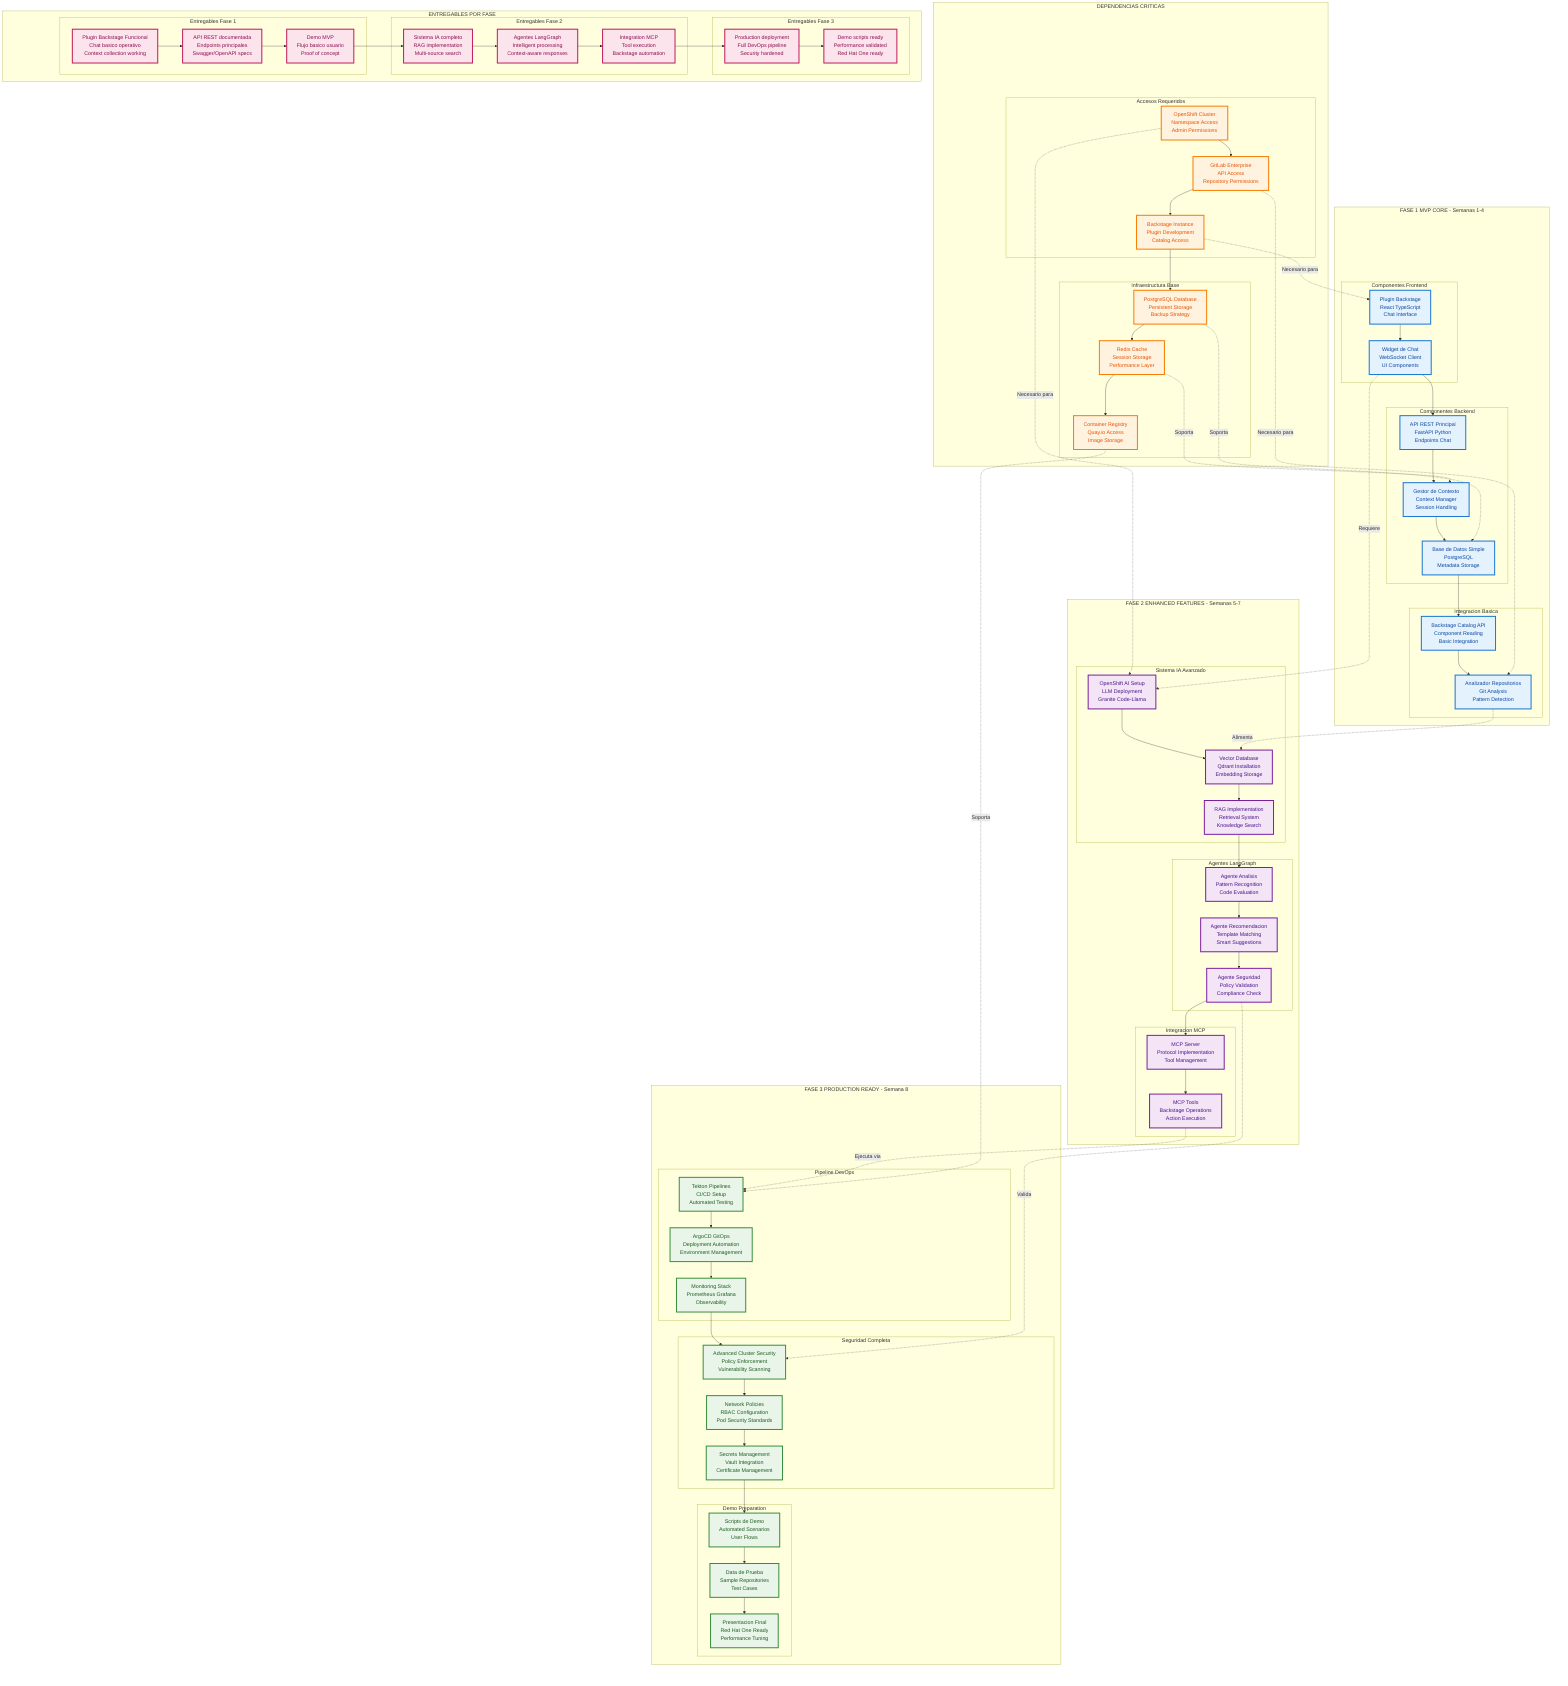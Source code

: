 graph TD
    subgraph "FASE 1 MVP CORE - Semanas 1-4"
        space1[ ]
        
        subgraph "Componentes Frontend"
            F1["Plugin Backstage<br/>React TypeScript<br/>Chat Interface"]
            F2["Widget de Chat<br/>WebSocket Client<br/>UI Components"]
        end
        
        subgraph "Componentes Backend"
            B1["API REST Principal<br/>FastAPI Python<br/>Endpoints Chat"]
            B2["Gestor de Contexto<br/>Context Manager<br/>Session Handling"]
            B3["Base de Datos Simple<br/>PostgreSQL<br/>Metadata Storage"]
        end
        
        subgraph "Integracion Basica"
            I1["Backstage Catalog API<br/>Component Reading<br/>Basic Integration"]
            I2["Analizador Repositorios<br/>Git Analysis<br/>Pattern Detection"]
        end
        
        space1 ~~~ F1
        F1 --> F2
        F2 --> B1
        B1 --> B2
        B2 --> B3
        B3 --> I1
        I1 --> I2
    end
    
    subgraph "FASE 2 ENHANCED FEATURES - Semanas 5-7"
        space2[ ]
        
        subgraph "Sistema IA Avanzado"
            AI1["OpenShift AI Setup<br/>LLM Deployment<br/>Granite Code-Llama"]
            AI2["Vector Database<br/>Qdrant Installation<br/>Embedding Storage"]
            AI3["RAG Implementation<br/>Retrieval System<br/>Knowledge Search"]
        end
        
        subgraph "Agentes LangGraph"
            AG1["Agente Analisis<br/>Pattern Recognition<br/>Code Evaluation"]
            AG2["Agente Recomendacion<br/>Template Matching<br/>Smart Suggestions"]
            AG3["Agente Seguridad<br/>Policy Validation<br/>Compliance Check"]
        end
        
        subgraph "Integracion MCP"
            MCP1["MCP Server<br/>Protocol Implementation<br/>Tool Management"]
            MCP2["MCP Tools<br/>Backstage Operations<br/>Action Execution"]
        end
        
        space2 ~~~ AI1
        AI1 --> AI2
        AI2 --> AI3
        AI3 --> AG1
        AG1 --> AG2
        AG2 --> AG3
        AG3 --> MCP1
        MCP1 --> MCP2
    end
    
    subgraph "FASE 3 PRODUCTION READY - Semana 8"
        space3[ ]
        
        subgraph "Pipeline DevOps"
            DO1["Tekton Pipelines<br/>CI/CD Setup<br/>Automated Testing"]
            DO2["ArgoCD GitOps<br/>Deployment Automation<br/>Environment Management"]
            DO3["Monitoring Stack<br/>Prometheus Grafana<br/>Observability"]
        end
        
        subgraph "Seguridad Completa"
            SEC1["Advanced Cluster Security<br/>Policy Enforcement<br/>Vulnerability Scanning"]
            SEC2["Network Policies<br/>RBAC Configuration<br/>Pod Security Standards"]
            SEC3["Secrets Management<br/>Vault Integration<br/>Certificate Management"]
        end
        
        subgraph "Demo Preparation"
            DEMO1["Scripts de Demo<br/>Automated Scenarios<br/>User Flows"]
            DEMO2["Data de Prueba<br/>Sample Repositories<br/>Test Cases"]
            DEMO3["Presentacion Final<br/>Red Hat One Ready<br/>Performance Tuning"]
        end
        
        space3 ~~~ DO1
        DO1 --> DO2
        DO2 --> DO3
        DO3 --> SEC1
        SEC1 --> SEC2
        SEC2 --> SEC3
        SEC3 --> DEMO1
        DEMO1 --> DEMO2
        DEMO2 --> DEMO3
    end
    
    subgraph "DEPENDENCIAS CRITICAS"
        space4[ ]
        
        subgraph "Accesos Requeridos"
            ACC1["OpenShift Cluster<br/>Namespace Access<br/>Admin Permissions"]
            ACC2["GitLab Enterprise<br/>API Access<br/>Repository Permissions"]
            ACC3["Backstage Instance<br/>Plugin Development<br/>Catalog Access"]
        end
        
        subgraph "Infraestructura Base"
            INF1["PostgreSQL Database<br/>Persistent Storage<br/>Backup Strategy"]
            INF2["Redis Cache<br/>Session Storage<br/>Performance Layer"]
            INF3["Container Registry<br/>Quay.io Access<br/>Image Storage"]
        end
        
        space4 ~~~ ACC1
        ACC1 --> ACC2
        ACC2 --> ACC3
        ACC3 --> INF1
        INF1 --> INF2
        INF2 --> INF3
    end
    
    subgraph "ENTREGABLES POR FASE"
        space5[ ]
        
        subgraph "Entregables Fase 1"
            ENT1["Plugin Backstage Funcional<br/>Chat basico operativo<br/>Context collection working"]
            ENT2["API REST documentada<br/>Endpoints principales<br/>Swagger/OpenAPI specs"]
            ENT3["Demo MVP<br/>Flujo basico usuario<br/>Proof of concept"]
        end
        
        subgraph "Entregables Fase 2"
            ENT4["Sistema IA completo<br/>RAG implementation<br/>Multi-source search"]
            ENT5["Agentes LangGraph<br/>Intelligent processing<br/>Context-aware responses"]
            ENT6["Integration MCP<br/>Tool execution<br/>Backstage automation"]
        end
        
        subgraph "Entregables Fase 3"
            ENT7["Production deployment<br/>Full DevOps pipeline<br/>Security hardened"]
            ENT8["Demo scripts ready<br/>Performance validated<br/>Red Hat One ready"]
        end
        
        space5 ~~~ ENT1
        ENT1 --> ENT2
        ENT2 --> ENT3
        ENT3 --> ENT4
        ENT4 --> ENT5
        ENT5 --> ENT6
        ENT6 --> ENT7
        ENT7 --> ENT8
    end
    
    %% FLUJO DE CONSTRUCCION
    F2 -.->|Requiere| AI1
    I2 -.->|Alimenta| AI2
    AG3 -.->|Valida| SEC1
    MCP2 -.->|Ejecuta via| DO1
    
    %% DEPENDENCIAS CRITICAS
    ACC1 -.->|Necesario para| AI1
    ACC2 -.->|Necesario para| I2
    ACC3 -.->|Necesario para| F1
    INF1 -.->|Soporta| B3
    INF2 -.->|Soporta| B2
    INF3 -.->|Soporta| DO1
    
    classDef fase1 fill:#e3f2fd,stroke:#1976d2,stroke-width:3px,color:#0d47a1
    classDef fase2 fill:#f3e5f5,stroke:#7b1fa2,stroke-width:3px,color:#4a148c
    classDef fase3 fill:#e8f5e8,stroke:#388e3c,stroke-width:3px,color:#1b5e20
    classDef dependencias fill:#fff3e0,stroke:#f57c00,stroke-width:3px,color:#e65100
    classDef entregables fill:#fce4ec,stroke:#c2185b,stroke-width:3px,color:#880e4f
    
    class F1,F2,B1,B2,B3,I1,I2 fase1
    class AI1,AI2,AI3,AG1,AG2,AG3,MCP1,MCP2 fase2
    class DO1,DO2,DO3,SEC1,SEC2,SEC3,DEMO1,DEMO2,DEMO3 fase3
    class ACC1,ACC2,ACC3,INF1,INF2,INF3 dependencias
    class ENT1,ENT2,ENT3,ENT4,ENT5,ENT6,ENT7,ENT8 entregables
    
    %% Ocultar nodos espaciadores
    classDef hidden fill:transparent,stroke:transparent,color:transparent
    class space1,space2,space3,space4,space5 hidden
